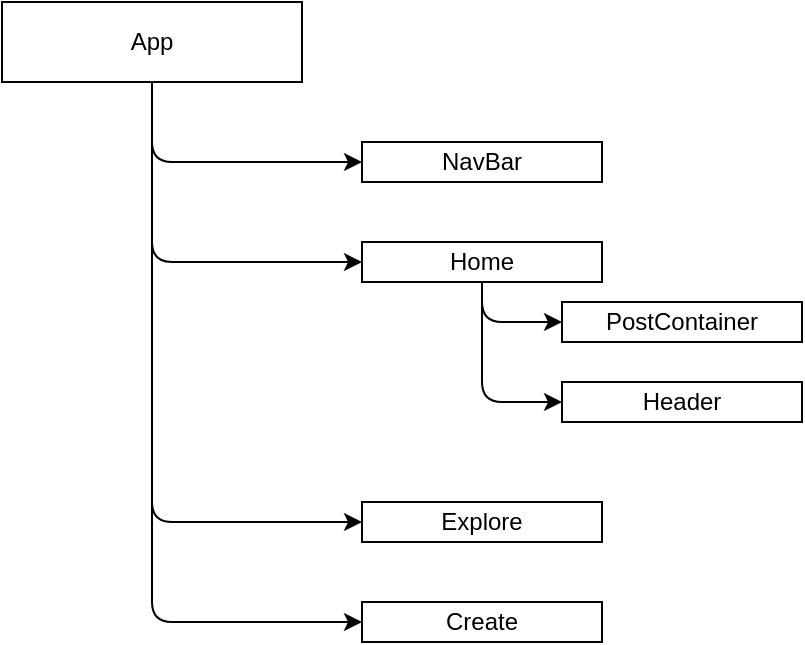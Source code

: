 <mxfile>
    <diagram id="w9QubMDbxZy7kOJR6wyI" name="Page-1">
        <mxGraphModel dx="2668" dy="346" grid="1" gridSize="10" guides="1" tooltips="1" connect="1" arrows="1" fold="1" page="1" pageScale="1" pageWidth="850" pageHeight="1100" math="0" shadow="0">
            <root>
                <mxCell id="0"/>
                <mxCell id="1" parent="0"/>
                <mxCell id="36" style="edgeStyle=orthogonalEdgeStyle;html=1;exitX=0.5;exitY=1;exitDx=0;exitDy=0;entryX=0;entryY=0.5;entryDx=0;entryDy=0;" parent="1" source="2" target="5" edge="1">
                    <mxGeometry relative="1" as="geometry"/>
                </mxCell>
                <mxCell id="37" style="edgeStyle=orthogonalEdgeStyle;html=1;exitX=0.5;exitY=1;exitDx=0;exitDy=0;entryX=0;entryY=0.5;entryDx=0;entryDy=0;" parent="1" source="2" target="6" edge="1">
                    <mxGeometry relative="1" as="geometry"/>
                </mxCell>
                <mxCell id="38" style="edgeStyle=orthogonalEdgeStyle;html=1;exitX=0.5;exitY=1;exitDx=0;exitDy=0;entryX=0;entryY=0.5;entryDx=0;entryDy=0;" parent="1" source="2" target="8" edge="1">
                    <mxGeometry relative="1" as="geometry"/>
                </mxCell>
                <mxCell id="47" style="edgeStyle=orthogonalEdgeStyle;html=1;exitX=0.5;exitY=1;exitDx=0;exitDy=0;entryX=0;entryY=0.5;entryDx=0;entryDy=0;" edge="1" parent="1" source="2" target="10">
                    <mxGeometry relative="1" as="geometry">
                        <mxPoint x="-1510" y="90" as="targetPoint"/>
                        <Array as="points">
                            <mxPoint x="-1605" y="90"/>
                        </Array>
                    </mxGeometry>
                </mxCell>
                <mxCell id="2" value="App" style="whiteSpace=wrap;html=1;" parent="1" vertex="1">
                    <mxGeometry x="-1680" y="10" width="150" height="40" as="geometry"/>
                </mxCell>
                <mxCell id="43" style="edgeStyle=orthogonalEdgeStyle;html=1;exitX=0.5;exitY=1;exitDx=0;exitDy=0;entryX=0;entryY=0.5;entryDx=0;entryDy=0;" parent="1" source="5" target="40" edge="1">
                    <mxGeometry relative="1" as="geometry"/>
                </mxCell>
                <mxCell id="44" style="edgeStyle=orthogonalEdgeStyle;html=1;exitX=0.5;exitY=1;exitDx=0;exitDy=0;entryX=0;entryY=0.5;entryDx=0;entryDy=0;" parent="1" source="5" target="42" edge="1">
                    <mxGeometry relative="1" as="geometry"/>
                </mxCell>
                <mxCell id="5" value="Home" style="whiteSpace=wrap;html=1;" parent="1" vertex="1">
                    <mxGeometry x="-1500" y="130" width="120" height="20" as="geometry"/>
                </mxCell>
                <mxCell id="6" value="Explore" style="whiteSpace=wrap;html=1;" parent="1" vertex="1">
                    <mxGeometry x="-1500" y="260" width="120" height="20" as="geometry"/>
                </mxCell>
                <mxCell id="8" value="Create" style="whiteSpace=wrap;html=1;" parent="1" vertex="1">
                    <mxGeometry x="-1500" y="310" width="120" height="20" as="geometry"/>
                </mxCell>
                <mxCell id="10" value="NavBar" style="whiteSpace=wrap;html=1;" parent="1" vertex="1">
                    <mxGeometry x="-1500" y="80" width="120" height="20" as="geometry"/>
                </mxCell>
                <mxCell id="40" value="PostContainer" style="whiteSpace=wrap;html=1;" parent="1" vertex="1">
                    <mxGeometry x="-1400" y="160" width="120" height="20" as="geometry"/>
                </mxCell>
                <mxCell id="42" value="Header" style="whiteSpace=wrap;html=1;" parent="1" vertex="1">
                    <mxGeometry x="-1400" y="200" width="120" height="20" as="geometry"/>
                </mxCell>
            </root>
        </mxGraphModel>
    </diagram>
</mxfile>